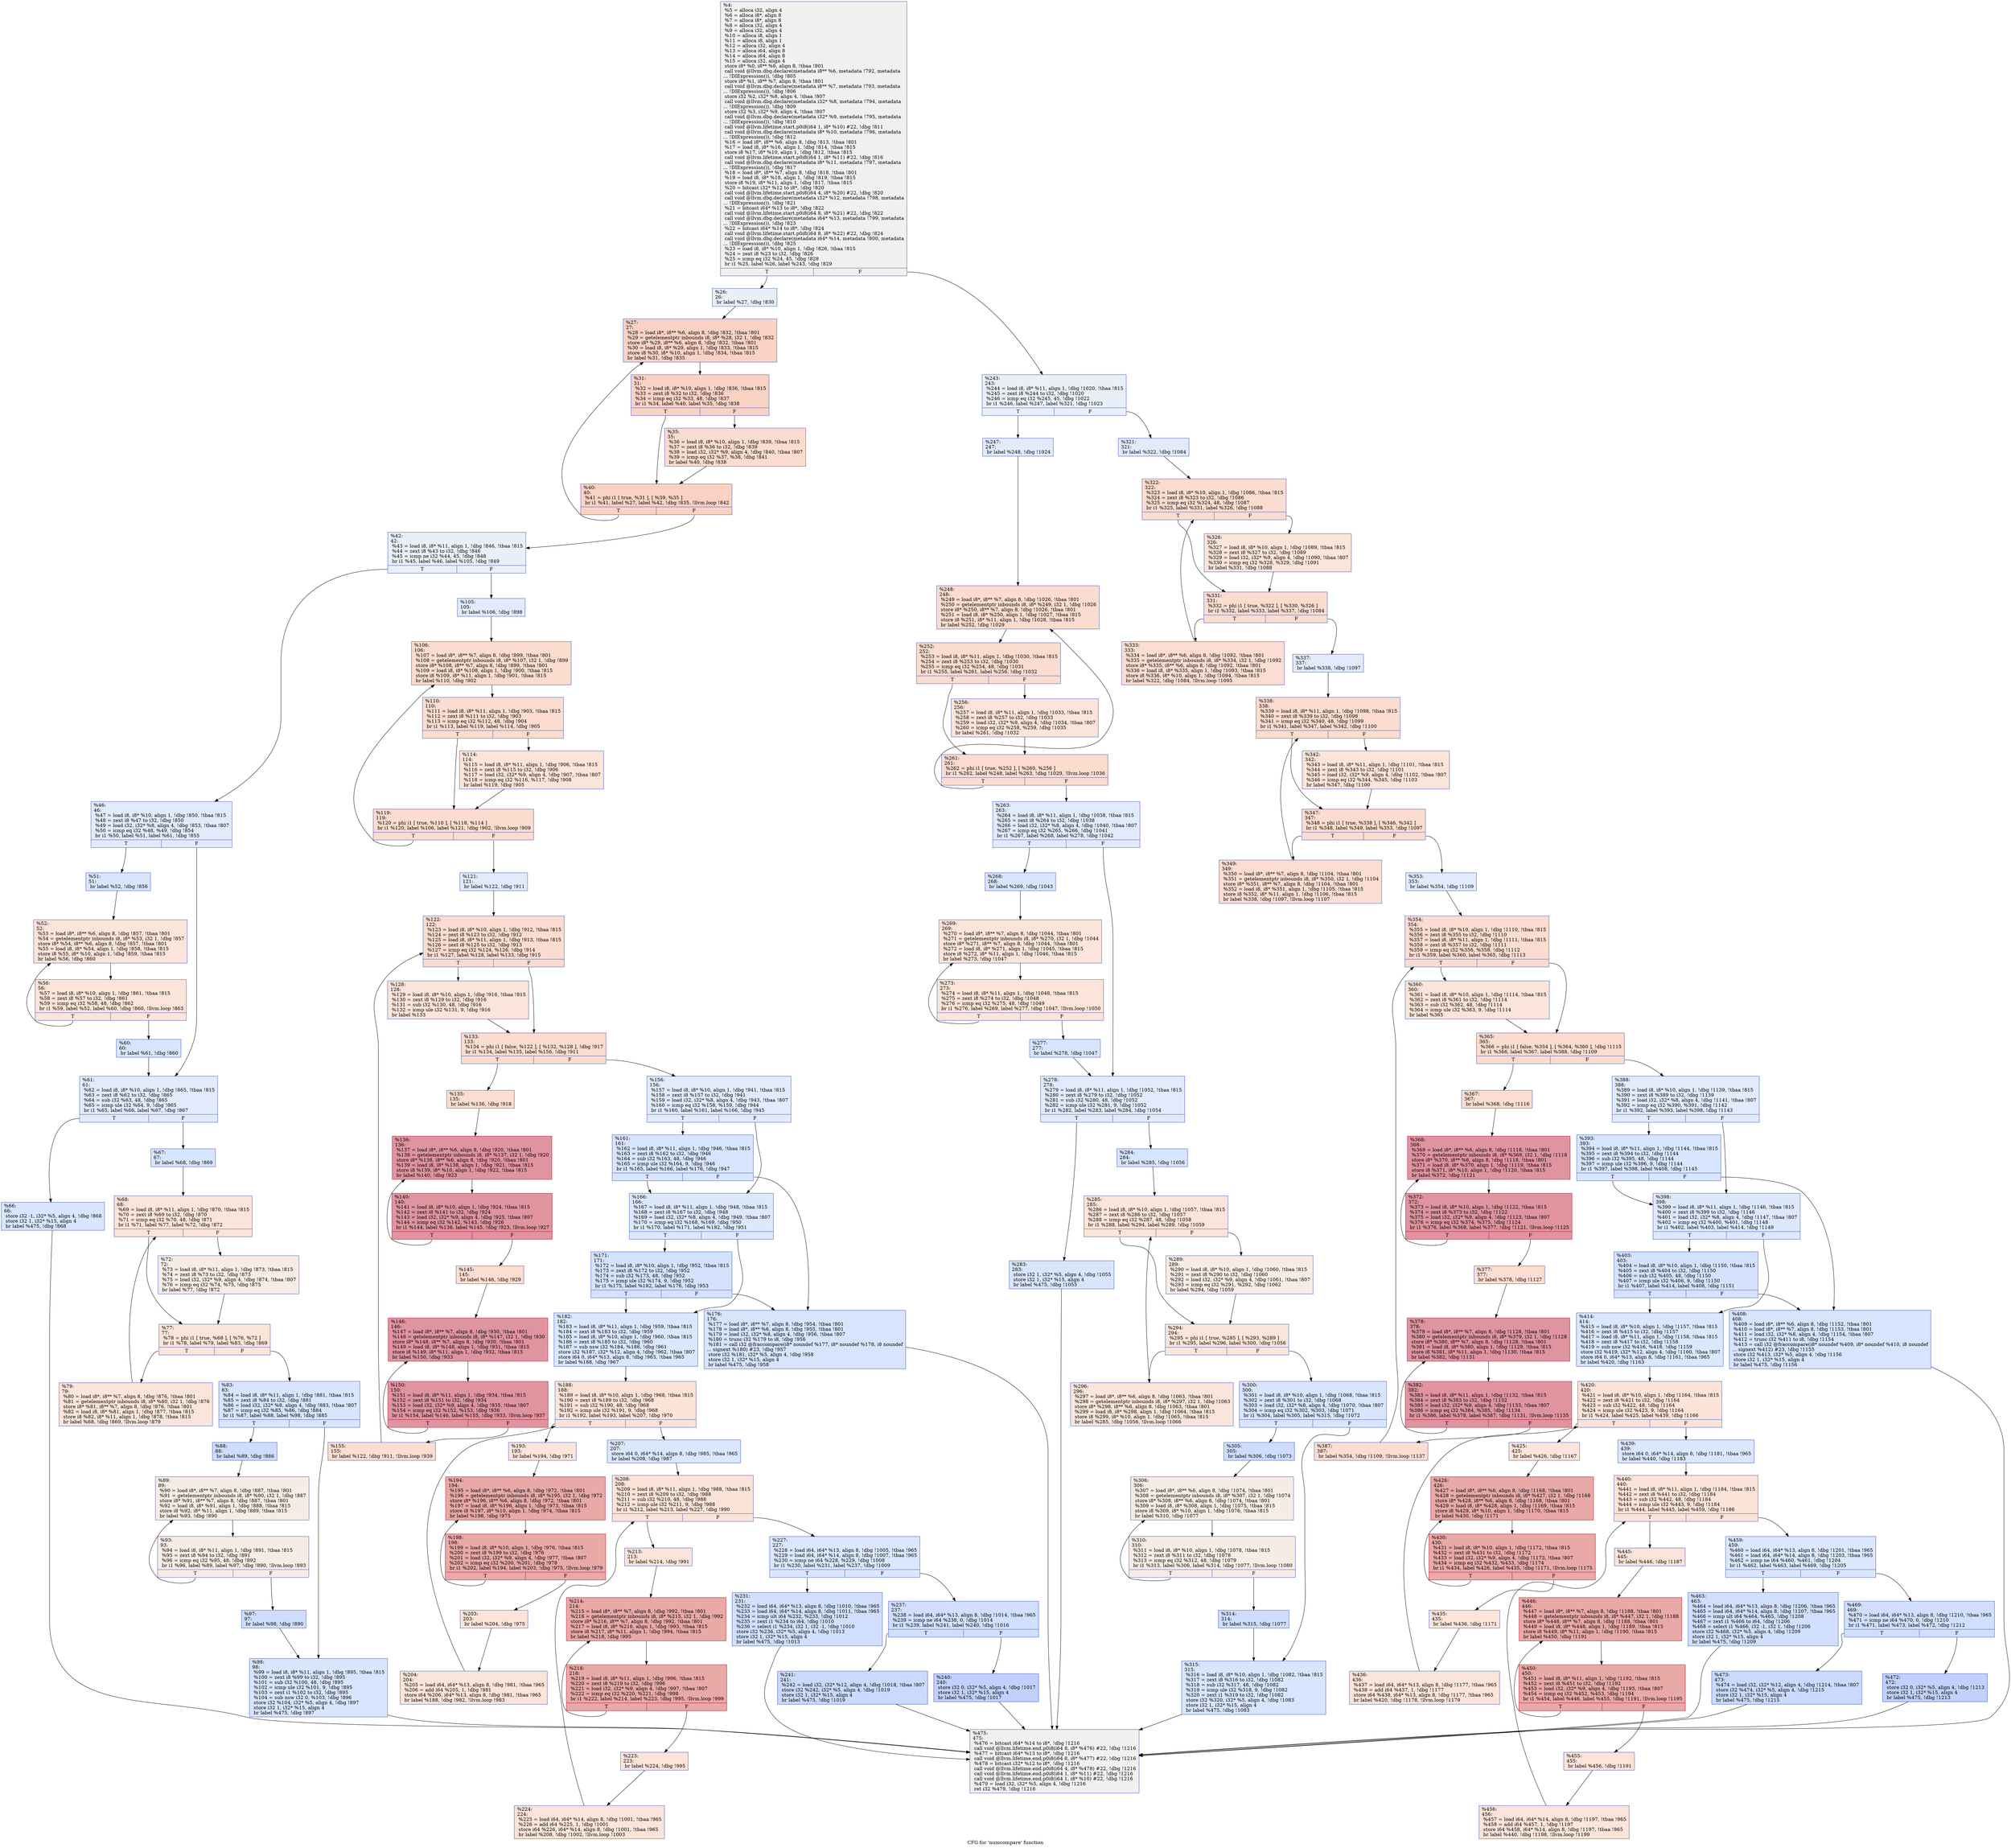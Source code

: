 digraph "CFG for 'numcompare' function" {
	label="CFG for 'numcompare' function";

	Node0x29aeda0 [shape=record,color="#3d50c3ff", style=filled, fillcolor="#dedcdb70",label="{%4:\l  %5 = alloca i32, align 4\l  %6 = alloca i8*, align 8\l  %7 = alloca i8*, align 8\l  %8 = alloca i32, align 4\l  %9 = alloca i32, align 4\l  %10 = alloca i8, align 1\l  %11 = alloca i8, align 1\l  %12 = alloca i32, align 4\l  %13 = alloca i64, align 8\l  %14 = alloca i64, align 8\l  %15 = alloca i32, align 4\l  store i8* %0, i8** %6, align 8, !tbaa !801\l  call void @llvm.dbg.declare(metadata i8** %6, metadata !792, metadata\l... !DIExpression()), !dbg !805\l  store i8* %1, i8** %7, align 8, !tbaa !801\l  call void @llvm.dbg.declare(metadata i8** %7, metadata !793, metadata\l... !DIExpression()), !dbg !806\l  store i32 %2, i32* %8, align 4, !tbaa !807\l  call void @llvm.dbg.declare(metadata i32* %8, metadata !794, metadata\l... !DIExpression()), !dbg !809\l  store i32 %3, i32* %9, align 4, !tbaa !807\l  call void @llvm.dbg.declare(metadata i32* %9, metadata !795, metadata\l... !DIExpression()), !dbg !810\l  call void @llvm.lifetime.start.p0i8(i64 1, i8* %10) #22, !dbg !811\l  call void @llvm.dbg.declare(metadata i8* %10, metadata !796, metadata\l... !DIExpression()), !dbg !812\l  %16 = load i8*, i8** %6, align 8, !dbg !813, !tbaa !801\l  %17 = load i8, i8* %16, align 1, !dbg !814, !tbaa !815\l  store i8 %17, i8* %10, align 1, !dbg !812, !tbaa !815\l  call void @llvm.lifetime.start.p0i8(i64 1, i8* %11) #22, !dbg !816\l  call void @llvm.dbg.declare(metadata i8* %11, metadata !797, metadata\l... !DIExpression()), !dbg !817\l  %18 = load i8*, i8** %7, align 8, !dbg !818, !tbaa !801\l  %19 = load i8, i8* %18, align 1, !dbg !819, !tbaa !815\l  store i8 %19, i8* %11, align 1, !dbg !817, !tbaa !815\l  %20 = bitcast i32* %12 to i8*, !dbg !820\l  call void @llvm.lifetime.start.p0i8(i64 4, i8* %20) #22, !dbg !820\l  call void @llvm.dbg.declare(metadata i32* %12, metadata !798, metadata\l... !DIExpression()), !dbg !821\l  %21 = bitcast i64* %13 to i8*, !dbg !822\l  call void @llvm.lifetime.start.p0i8(i64 8, i8* %21) #22, !dbg !822\l  call void @llvm.dbg.declare(metadata i64* %13, metadata !799, metadata\l... !DIExpression()), !dbg !823\l  %22 = bitcast i64* %14 to i8*, !dbg !824\l  call void @llvm.lifetime.start.p0i8(i64 8, i8* %22) #22, !dbg !824\l  call void @llvm.dbg.declare(metadata i64* %14, metadata !800, metadata\l... !DIExpression()), !dbg !825\l  %23 = load i8, i8* %10, align 1, !dbg !826, !tbaa !815\l  %24 = zext i8 %23 to i32, !dbg !826\l  %25 = icmp eq i32 %24, 45, !dbg !828\l  br i1 %25, label %26, label %243, !dbg !829\l|{<s0>T|<s1>F}}"];
	Node0x29aeda0:s0 -> Node0x29afc80;
	Node0x29aeda0:s1 -> Node0x29b1080;
	Node0x29afc80 [shape=record,color="#3d50c3ff", style=filled, fillcolor="#cedaeb70",label="{%26:\l26:                                               \l  br label %27, !dbg !830\l}"];
	Node0x29afc80 -> Node0x29afcd0;
	Node0x29afcd0 [shape=record,color="#3d50c3ff", style=filled, fillcolor="#f4987a70",label="{%27:\l27:                                               \l  %28 = load i8*, i8** %6, align 8, !dbg !832, !tbaa !801\l  %29 = getelementptr inbounds i8, i8* %28, i32 1, !dbg !832\l  store i8* %29, i8** %6, align 8, !dbg !832, !tbaa !801\l  %30 = load i8, i8* %29, align 1, !dbg !833, !tbaa !815\l  store i8 %30, i8* %10, align 1, !dbg !834, !tbaa !815\l  br label %31, !dbg !835\l}"];
	Node0x29afcd0 -> Node0x29afd20;
	Node0x29afd20 [shape=record,color="#3d50c3ff", style=filled, fillcolor="#f4987a70",label="{%31:\l31:                                               \l  %32 = load i8, i8* %10, align 1, !dbg !836, !tbaa !815\l  %33 = zext i8 %32 to i32, !dbg !836\l  %34 = icmp eq i32 %33, 48, !dbg !837\l  br i1 %34, label %40, label %35, !dbg !838\l|{<s0>T|<s1>F}}"];
	Node0x29afd20:s0 -> Node0x29afdc0;
	Node0x29afd20:s1 -> Node0x29afd70;
	Node0x29afd70 [shape=record,color="#3d50c3ff", style=filled, fillcolor="#f7af9170",label="{%35:\l35:                                               \l  %36 = load i8, i8* %10, align 1, !dbg !839, !tbaa !815\l  %37 = zext i8 %36 to i32, !dbg !839\l  %38 = load i32, i32* %9, align 4, !dbg !840, !tbaa !807\l  %39 = icmp eq i32 %37, %38, !dbg !841\l  br label %40, !dbg !838\l}"];
	Node0x29afd70 -> Node0x29afdc0;
	Node0x29afdc0 [shape=record,color="#3d50c3ff", style=filled, fillcolor="#f4987a70",label="{%40:\l40:                                               \l  %41 = phi i1 [ true, %31 ], [ %39, %35 ]\l  br i1 %41, label %27, label %42, !dbg !835, !llvm.loop !842\l|{<s0>T|<s1>F}}"];
	Node0x29afdc0:s0 -> Node0x29afcd0;
	Node0x29afdc0:s1 -> Node0x29afe10;
	Node0x29afe10 [shape=record,color="#3d50c3ff", style=filled, fillcolor="#cedaeb70",label="{%42:\l42:                                               \l  %43 = load i8, i8* %11, align 1, !dbg !846, !tbaa !815\l  %44 = zext i8 %43 to i32, !dbg !846\l  %45 = icmp ne i32 %44, 45, !dbg !848\l  br i1 %45, label %46, label %105, !dbg !849\l|{<s0>T|<s1>F}}"];
	Node0x29afe10:s0 -> Node0x29afe60;
	Node0x29afe10:s1 -> Node0x29b0400;
	Node0x29afe60 [shape=record,color="#3d50c3ff", style=filled, fillcolor="#bbd1f870",label="{%46:\l46:                                               \l  %47 = load i8, i8* %10, align 1, !dbg !850, !tbaa !815\l  %48 = zext i8 %47 to i32, !dbg !850\l  %49 = load i32, i32* %8, align 4, !dbg !853, !tbaa !807\l  %50 = icmp eq i32 %48, %49, !dbg !854\l  br i1 %50, label %51, label %61, !dbg !855\l|{<s0>T|<s1>F}}"];
	Node0x29afe60:s0 -> Node0x29afeb0;
	Node0x29afe60:s1 -> Node0x29afff0;
	Node0x29afeb0 [shape=record,color="#3d50c3ff", style=filled, fillcolor="#a7c5fe70",label="{%51:\l51:                                               \l  br label %52, !dbg !856\l}"];
	Node0x29afeb0 -> Node0x29aff00;
	Node0x29aff00 [shape=record,color="#3d50c3ff", style=filled, fillcolor="#f5c1a970",label="{%52:\l52:                                               \l  %53 = load i8*, i8** %6, align 8, !dbg !857, !tbaa !801\l  %54 = getelementptr inbounds i8, i8* %53, i32 1, !dbg !857\l  store i8* %54, i8** %6, align 8, !dbg !857, !tbaa !801\l  %55 = load i8, i8* %54, align 1, !dbg !858, !tbaa !815\l  store i8 %55, i8* %10, align 1, !dbg !859, !tbaa !815\l  br label %56, !dbg !860\l}"];
	Node0x29aff00 -> Node0x29aff50;
	Node0x29aff50 [shape=record,color="#3d50c3ff", style=filled, fillcolor="#f5c1a970",label="{%56:\l56:                                               \l  %57 = load i8, i8* %10, align 1, !dbg !861, !tbaa !815\l  %58 = zext i8 %57 to i32, !dbg !861\l  %59 = icmp eq i32 %58, 48, !dbg !862\l  br i1 %59, label %52, label %60, !dbg !860, !llvm.loop !863\l|{<s0>T|<s1>F}}"];
	Node0x29aff50:s0 -> Node0x29aff00;
	Node0x29aff50:s1 -> Node0x29affa0;
	Node0x29affa0 [shape=record,color="#3d50c3ff", style=filled, fillcolor="#a7c5fe70",label="{%60:\l60:                                               \l  br label %61, !dbg !860\l}"];
	Node0x29affa0 -> Node0x29afff0;
	Node0x29afff0 [shape=record,color="#3d50c3ff", style=filled, fillcolor="#bbd1f870",label="{%61:\l61:                                               \l  %62 = load i8, i8* %10, align 1, !dbg !865, !tbaa !815\l  %63 = zext i8 %62 to i32, !dbg !865\l  %64 = sub i32 %63, 48, !dbg !865\l  %65 = icmp ule i32 %64, 9, !dbg !865\l  br i1 %65, label %66, label %67, !dbg !867\l|{<s0>T|<s1>F}}"];
	Node0x29afff0:s0 -> Node0x29b0040;
	Node0x29afff0:s1 -> Node0x29b0090;
	Node0x29b0040 [shape=record,color="#3d50c3ff", style=filled, fillcolor="#a7c5fe70",label="{%66:\l66:                                               \l  store i32 -1, i32* %5, align 4, !dbg !868\l  store i32 1, i32* %15, align 4\l  br label %475, !dbg !868\l}"];
	Node0x29b0040 -> Node0x29b2610;
	Node0x29b0090 [shape=record,color="#3d50c3ff", style=filled, fillcolor="#a7c5fe70",label="{%67:\l67:                                               \l  br label %68, !dbg !869\l}"];
	Node0x29b0090 -> Node0x29b00e0;
	Node0x29b00e0 [shape=record,color="#3d50c3ff", style=filled, fillcolor="#f5c1a970",label="{%68:\l68:                                               \l  %69 = load i8, i8* %11, align 1, !dbg !870, !tbaa !815\l  %70 = zext i8 %69 to i32, !dbg !870\l  %71 = icmp eq i32 %70, 48, !dbg !871\l  br i1 %71, label %77, label %72, !dbg !872\l|{<s0>T|<s1>F}}"];
	Node0x29b00e0:s0 -> Node0x29b0180;
	Node0x29b00e0:s1 -> Node0x29b0130;
	Node0x29b0130 [shape=record,color="#3d50c3ff", style=filled, fillcolor="#ecd3c570",label="{%72:\l72:                                               \l  %73 = load i8, i8* %11, align 1, !dbg !873, !tbaa !815\l  %74 = zext i8 %73 to i32, !dbg !873\l  %75 = load i32, i32* %9, align 4, !dbg !874, !tbaa !807\l  %76 = icmp eq i32 %74, %75, !dbg !875\l  br label %77, !dbg !872\l}"];
	Node0x29b0130 -> Node0x29b0180;
	Node0x29b0180 [shape=record,color="#3d50c3ff", style=filled, fillcolor="#f5c1a970",label="{%77:\l77:                                               \l  %78 = phi i1 [ true, %68 ], [ %76, %72 ]\l  br i1 %78, label %79, label %83, !dbg !869\l|{<s0>T|<s1>F}}"];
	Node0x29b0180:s0 -> Node0x29b01d0;
	Node0x29b0180:s1 -> Node0x29b0220;
	Node0x29b01d0 [shape=record,color="#3d50c3ff", style=filled, fillcolor="#f4c5ad70",label="{%79:\l79:                                               \l  %80 = load i8*, i8** %7, align 8, !dbg !876, !tbaa !801\l  %81 = getelementptr inbounds i8, i8* %80, i32 1, !dbg !876\l  store i8* %81, i8** %7, align 8, !dbg !876, !tbaa !801\l  %82 = load i8, i8* %81, align 1, !dbg !877, !tbaa !815\l  store i8 %82, i8* %11, align 1, !dbg !878, !tbaa !815\l  br label %68, !dbg !869, !llvm.loop !879\l}"];
	Node0x29b01d0 -> Node0x29b00e0;
	Node0x29b0220 [shape=record,color="#3d50c3ff", style=filled, fillcolor="#a7c5fe70",label="{%83:\l83:                                               \l  %84 = load i8, i8* %11, align 1, !dbg !881, !tbaa !815\l  %85 = zext i8 %84 to i32, !dbg !881\l  %86 = load i32, i32* %8, align 4, !dbg !883, !tbaa !807\l  %87 = icmp eq i32 %85, %86, !dbg !884\l  br i1 %87, label %88, label %98, !dbg !885\l|{<s0>T|<s1>F}}"];
	Node0x29b0220:s0 -> Node0x29b0270;
	Node0x29b0220:s1 -> Node0x29b03b0;
	Node0x29b0270 [shape=record,color="#3d50c3ff", style=filled, fillcolor="#8fb1fe70",label="{%88:\l88:                                               \l  br label %89, !dbg !886\l}"];
	Node0x29b0270 -> Node0x29b02c0;
	Node0x29b02c0 [shape=record,color="#3d50c3ff", style=filled, fillcolor="#ecd3c570",label="{%89:\l89:                                               \l  %90 = load i8*, i8** %7, align 8, !dbg !887, !tbaa !801\l  %91 = getelementptr inbounds i8, i8* %90, i32 1, !dbg !887\l  store i8* %91, i8** %7, align 8, !dbg !887, !tbaa !801\l  %92 = load i8, i8* %91, align 1, !dbg !888, !tbaa !815\l  store i8 %92, i8* %11, align 1, !dbg !889, !tbaa !815\l  br label %93, !dbg !890\l}"];
	Node0x29b02c0 -> Node0x29b0310;
	Node0x29b0310 [shape=record,color="#3d50c3ff", style=filled, fillcolor="#ecd3c570",label="{%93:\l93:                                               \l  %94 = load i8, i8* %11, align 1, !dbg !891, !tbaa !815\l  %95 = zext i8 %94 to i32, !dbg !891\l  %96 = icmp eq i32 %95, 48, !dbg !892\l  br i1 %96, label %89, label %97, !dbg !890, !llvm.loop !893\l|{<s0>T|<s1>F}}"];
	Node0x29b0310:s0 -> Node0x29b02c0;
	Node0x29b0310:s1 -> Node0x29b0360;
	Node0x29b0360 [shape=record,color="#3d50c3ff", style=filled, fillcolor="#8fb1fe70",label="{%97:\l97:                                               \l  br label %98, !dbg !890\l}"];
	Node0x29b0360 -> Node0x29b03b0;
	Node0x29b03b0 [shape=record,color="#3d50c3ff", style=filled, fillcolor="#a7c5fe70",label="{%98:\l98:                                               \l  %99 = load i8, i8* %11, align 1, !dbg !895, !tbaa !815\l  %100 = zext i8 %99 to i32, !dbg !895\l  %101 = sub i32 %100, 48, !dbg !895\l  %102 = icmp ule i32 %101, 9, !dbg !895\l  %103 = zext i1 %102 to i32, !dbg !895\l  %104 = sub nsw i32 0, %103, !dbg !896\l  store i32 %104, i32* %5, align 4, !dbg !897\l  store i32 1, i32* %15, align 4\l  br label %475, !dbg !897\l}"];
	Node0x29b03b0 -> Node0x29b2610;
	Node0x29b0400 [shape=record,color="#3d50c3ff", style=filled, fillcolor="#bbd1f870",label="{%105:\l105:                                              \l  br label %106, !dbg !898\l}"];
	Node0x29b0400 -> Node0x29b0450;
	Node0x29b0450 [shape=record,color="#3d50c3ff", style=filled, fillcolor="#f7af9170",label="{%106:\l106:                                              \l  %107 = load i8*, i8** %7, align 8, !dbg !899, !tbaa !801\l  %108 = getelementptr inbounds i8, i8* %107, i32 1, !dbg !899\l  store i8* %108, i8** %7, align 8, !dbg !899, !tbaa !801\l  %109 = load i8, i8* %108, align 1, !dbg !900, !tbaa !815\l  store i8 %109, i8* %11, align 1, !dbg !901, !tbaa !815\l  br label %110, !dbg !902\l}"];
	Node0x29b0450 -> Node0x29b04a0;
	Node0x29b04a0 [shape=record,color="#3d50c3ff", style=filled, fillcolor="#f7af9170",label="{%110:\l110:                                              \l  %111 = load i8, i8* %11, align 1, !dbg !903, !tbaa !815\l  %112 = zext i8 %111 to i32, !dbg !903\l  %113 = icmp eq i32 %112, 48, !dbg !904\l  br i1 %113, label %119, label %114, !dbg !905\l|{<s0>T|<s1>F}}"];
	Node0x29b04a0:s0 -> Node0x29b0540;
	Node0x29b04a0:s1 -> Node0x29b04f0;
	Node0x29b04f0 [shape=record,color="#3d50c3ff", style=filled, fillcolor="#f5c1a970",label="{%114:\l114:                                              \l  %115 = load i8, i8* %11, align 1, !dbg !906, !tbaa !815\l  %116 = zext i8 %115 to i32, !dbg !906\l  %117 = load i32, i32* %9, align 4, !dbg !907, !tbaa !807\l  %118 = icmp eq i32 %116, %117, !dbg !908\l  br label %119, !dbg !905\l}"];
	Node0x29b04f0 -> Node0x29b0540;
	Node0x29b0540 [shape=record,color="#3d50c3ff", style=filled, fillcolor="#f7af9170",label="{%119:\l119:                                              \l  %120 = phi i1 [ true, %110 ], [ %118, %114 ]\l  br i1 %120, label %106, label %121, !dbg !902, !llvm.loop !909\l|{<s0>T|<s1>F}}"];
	Node0x29b0540:s0 -> Node0x29b0450;
	Node0x29b0540:s1 -> Node0x29b0590;
	Node0x29b0590 [shape=record,color="#3d50c3ff", style=filled, fillcolor="#bbd1f870",label="{%121:\l121:                                              \l  br label %122, !dbg !911\l}"];
	Node0x29b0590 -> Node0x29b05e0;
	Node0x29b05e0 [shape=record,color="#3d50c3ff", style=filled, fillcolor="#f7af9170",label="{%122:\l122:                                              \l  %123 = load i8, i8* %10, align 1, !dbg !912, !tbaa !815\l  %124 = zext i8 %123 to i32, !dbg !912\l  %125 = load i8, i8* %11, align 1, !dbg !913, !tbaa !815\l  %126 = zext i8 %125 to i32, !dbg !913\l  %127 = icmp eq i32 %124, %126, !dbg !914\l  br i1 %127, label %128, label %133, !dbg !915\l|{<s0>T|<s1>F}}"];
	Node0x29b05e0:s0 -> Node0x29b0630;
	Node0x29b05e0:s1 -> Node0x29b0680;
	Node0x29b0630 [shape=record,color="#3d50c3ff", style=filled, fillcolor="#f5c1a970",label="{%128:\l128:                                              \l  %129 = load i8, i8* %10, align 1, !dbg !916, !tbaa !815\l  %130 = zext i8 %129 to i32, !dbg !916\l  %131 = sub i32 %130, 48, !dbg !916\l  %132 = icmp ule i32 %131, 9, !dbg !916\l  br label %133\l}"];
	Node0x29b0630 -> Node0x29b0680;
	Node0x29b0680 [shape=record,color="#3d50c3ff", style=filled, fillcolor="#f7af9170",label="{%133:\l133:                                              \l  %134 = phi i1 [ false, %122 ], [ %132, %128 ], !dbg !917\l  br i1 %134, label %135, label %156, !dbg !911\l|{<s0>T|<s1>F}}"];
	Node0x29b0680:s0 -> Node0x29b06d0;
	Node0x29b0680:s1 -> Node0x29b0900;
	Node0x29b06d0 [shape=record,color="#3d50c3ff", style=filled, fillcolor="#f7b39670",label="{%135:\l135:                                              \l  br label %136, !dbg !918\l}"];
	Node0x29b06d0 -> Node0x29b0720;
	Node0x29b0720 [shape=record,color="#b70d28ff", style=filled, fillcolor="#b70d2870",label="{%136:\l136:                                              \l  %137 = load i8*, i8** %6, align 8, !dbg !920, !tbaa !801\l  %138 = getelementptr inbounds i8, i8* %137, i32 1, !dbg !920\l  store i8* %138, i8** %6, align 8, !dbg !920, !tbaa !801\l  %139 = load i8, i8* %138, align 1, !dbg !921, !tbaa !815\l  store i8 %139, i8* %10, align 1, !dbg !922, !tbaa !815\l  br label %140, !dbg !923\l}"];
	Node0x29b0720 -> Node0x29b0770;
	Node0x29b0770 [shape=record,color="#b70d28ff", style=filled, fillcolor="#b70d2870",label="{%140:\l140:                                              \l  %141 = load i8, i8* %10, align 1, !dbg !924, !tbaa !815\l  %142 = zext i8 %141 to i32, !dbg !924\l  %143 = load i32, i32* %9, align 4, !dbg !925, !tbaa !807\l  %144 = icmp eq i32 %142, %143, !dbg !926\l  br i1 %144, label %136, label %145, !dbg !923, !llvm.loop !927\l|{<s0>T|<s1>F}}"];
	Node0x29b0770:s0 -> Node0x29b0720;
	Node0x29b0770:s1 -> Node0x29b07c0;
	Node0x29b07c0 [shape=record,color="#3d50c3ff", style=filled, fillcolor="#f7b39670",label="{%145:\l145:                                              \l  br label %146, !dbg !929\l}"];
	Node0x29b07c0 -> Node0x29b0810;
	Node0x29b0810 [shape=record,color="#b70d28ff", style=filled, fillcolor="#b70d2870",label="{%146:\l146:                                              \l  %147 = load i8*, i8** %7, align 8, !dbg !930, !tbaa !801\l  %148 = getelementptr inbounds i8, i8* %147, i32 1, !dbg !930\l  store i8* %148, i8** %7, align 8, !dbg !930, !tbaa !801\l  %149 = load i8, i8* %148, align 1, !dbg !931, !tbaa !815\l  store i8 %149, i8* %11, align 1, !dbg !932, !tbaa !815\l  br label %150, !dbg !933\l}"];
	Node0x29b0810 -> Node0x29b0860;
	Node0x29b0860 [shape=record,color="#b70d28ff", style=filled, fillcolor="#b70d2870",label="{%150:\l150:                                              \l  %151 = load i8, i8* %11, align 1, !dbg !934, !tbaa !815\l  %152 = zext i8 %151 to i32, !dbg !934\l  %153 = load i32, i32* %9, align 4, !dbg !935, !tbaa !807\l  %154 = icmp eq i32 %152, %153, !dbg !936\l  br i1 %154, label %146, label %155, !dbg !933, !llvm.loop !937\l|{<s0>T|<s1>F}}"];
	Node0x29b0860:s0 -> Node0x29b0810;
	Node0x29b0860:s1 -> Node0x29b08b0;
	Node0x29b08b0 [shape=record,color="#3d50c3ff", style=filled, fillcolor="#f7b39670",label="{%155:\l155:                                              \l  br label %122, !dbg !911, !llvm.loop !939\l}"];
	Node0x29b08b0 -> Node0x29b05e0;
	Node0x29b0900 [shape=record,color="#3d50c3ff", style=filled, fillcolor="#bbd1f870",label="{%156:\l156:                                              \l  %157 = load i8, i8* %10, align 1, !dbg !941, !tbaa !815\l  %158 = zext i8 %157 to i32, !dbg !941\l  %159 = load i32, i32* %8, align 4, !dbg !943, !tbaa !807\l  %160 = icmp eq i32 %158, %159, !dbg !944\l  br i1 %160, label %161, label %166, !dbg !945\l|{<s0>T|<s1>F}}"];
	Node0x29b0900:s0 -> Node0x29b0950;
	Node0x29b0900:s1 -> Node0x29b09a0;
	Node0x29b0950 [shape=record,color="#3d50c3ff", style=filled, fillcolor="#a7c5fe70",label="{%161:\l161:                                              \l  %162 = load i8, i8* %11, align 1, !dbg !946, !tbaa !815\l  %163 = zext i8 %162 to i32, !dbg !946\l  %164 = sub i32 %163, 48, !dbg !946\l  %165 = icmp ule i32 %164, 9, !dbg !946\l  br i1 %165, label %166, label %176, !dbg !947\l|{<s0>T|<s1>F}}"];
	Node0x29b0950:s0 -> Node0x29b09a0;
	Node0x29b0950:s1 -> Node0x29b0a40;
	Node0x29b09a0 [shape=record,color="#3d50c3ff", style=filled, fillcolor="#b2ccfb70",label="{%166:\l166:                                              \l  %167 = load i8, i8* %11, align 1, !dbg !948, !tbaa !815\l  %168 = zext i8 %167 to i32, !dbg !948\l  %169 = load i32, i32* %8, align 4, !dbg !949, !tbaa !807\l  %170 = icmp eq i32 %168, %169, !dbg !950\l  br i1 %170, label %171, label %182, !dbg !951\l|{<s0>T|<s1>F}}"];
	Node0x29b09a0:s0 -> Node0x29b09f0;
	Node0x29b09a0:s1 -> Node0x29b0a90;
	Node0x29b09f0 [shape=record,color="#3d50c3ff", style=filled, fillcolor="#9ebeff70",label="{%171:\l171:                                              \l  %172 = load i8, i8* %10, align 1, !dbg !952, !tbaa !815\l  %173 = zext i8 %172 to i32, !dbg !952\l  %174 = sub i32 %173, 48, !dbg !952\l  %175 = icmp ule i32 %174, 9, !dbg !952\l  br i1 %175, label %182, label %176, !dbg !953\l|{<s0>T|<s1>F}}"];
	Node0x29b09f0:s0 -> Node0x29b0a90;
	Node0x29b09f0:s1 -> Node0x29b0a40;
	Node0x29b0a40 [shape=record,color="#3d50c3ff", style=filled, fillcolor="#a5c3fe70",label="{%176:\l176:                                              \l  %177 = load i8*, i8** %7, align 8, !dbg !954, !tbaa !801\l  %178 = load i8*, i8** %6, align 8, !dbg !955, !tbaa !801\l  %179 = load i32, i32* %8, align 4, !dbg !956, !tbaa !807\l  %180 = trunc i32 %179 to i8, !dbg !956\l  %181 = call i32 @fraccompare(i8* noundef %177, i8* noundef %178, i8 noundef\l... signext %180) #23, !dbg !957\l  store i32 %181, i32* %5, align 4, !dbg !958\l  store i32 1, i32* %15, align 4\l  br label %475, !dbg !958\l}"];
	Node0x29b0a40 -> Node0x29b2610;
	Node0x29b0a90 [shape=record,color="#3d50c3ff", style=filled, fillcolor="#abc8fd70",label="{%182:\l182:                                              \l  %183 = load i8, i8* %11, align 1, !dbg !959, !tbaa !815\l  %184 = zext i8 %183 to i32, !dbg !959\l  %185 = load i8, i8* %10, align 1, !dbg !960, !tbaa !815\l  %186 = zext i8 %185 to i32, !dbg !960\l  %187 = sub nsw i32 %184, %186, !dbg !961\l  store i32 %187, i32* %12, align 4, !dbg !962, !tbaa !807\l  store i64 0, i64* %13, align 8, !dbg !963, !tbaa !965\l  br label %188, !dbg !967\l}"];
	Node0x29b0a90 -> Node0x29b0ae0;
	Node0x29b0ae0 [shape=record,color="#3d50c3ff", style=filled, fillcolor="#f6bfa670",label="{%188:\l188:                                              \l  %189 = load i8, i8* %10, align 1, !dbg !968, !tbaa !815\l  %190 = zext i8 %189 to i32, !dbg !968\l  %191 = sub i32 %190, 48, !dbg !968\l  %192 = icmp ule i32 %191, 9, !dbg !968\l  br i1 %192, label %193, label %207, !dbg !970\l|{<s0>T|<s1>F}}"];
	Node0x29b0ae0:s0 -> Node0x29b0b30;
	Node0x29b0ae0:s1 -> Node0x29b0cc0;
	Node0x29b0b30 [shape=record,color="#3d50c3ff", style=filled, fillcolor="#f5c1a970",label="{%193:\l193:                                              \l  br label %194, !dbg !971\l}"];
	Node0x29b0b30 -> Node0x29b0b80;
	Node0x29b0b80 [shape=record,color="#b70d28ff", style=filled, fillcolor="#ca3b3770",label="{%194:\l194:                                              \l  %195 = load i8*, i8** %6, align 8, !dbg !972, !tbaa !801\l  %196 = getelementptr inbounds i8, i8* %195, i32 1, !dbg !972\l  store i8* %196, i8** %6, align 8, !dbg !972, !tbaa !801\l  %197 = load i8, i8* %196, align 1, !dbg !973, !tbaa !815\l  store i8 %197, i8* %10, align 1, !dbg !974, !tbaa !815\l  br label %198, !dbg !975\l}"];
	Node0x29b0b80 -> Node0x29b0bd0;
	Node0x29b0bd0 [shape=record,color="#b70d28ff", style=filled, fillcolor="#ca3b3770",label="{%198:\l198:                                              \l  %199 = load i8, i8* %10, align 1, !dbg !976, !tbaa !815\l  %200 = zext i8 %199 to i32, !dbg !976\l  %201 = load i32, i32* %9, align 4, !dbg !977, !tbaa !807\l  %202 = icmp eq i32 %200, %201, !dbg !978\l  br i1 %202, label %194, label %203, !dbg !975, !llvm.loop !979\l|{<s0>T|<s1>F}}"];
	Node0x29b0bd0:s0 -> Node0x29b0b80;
	Node0x29b0bd0:s1 -> Node0x29b0c20;
	Node0x29b0c20 [shape=record,color="#3d50c3ff", style=filled, fillcolor="#f5c1a970",label="{%203:\l203:                                              \l  br label %204, !dbg !975\l}"];
	Node0x29b0c20 -> Node0x29b0c70;
	Node0x29b0c70 [shape=record,color="#3d50c3ff", style=filled, fillcolor="#f5c1a970",label="{%204:\l204:                                              \l  %205 = load i64, i64* %13, align 8, !dbg !981, !tbaa !965\l  %206 = add i64 %205, 1, !dbg !981\l  store i64 %206, i64* %13, align 8, !dbg !981, !tbaa !965\l  br label %188, !dbg !982, !llvm.loop !983\l}"];
	Node0x29b0c70 -> Node0x29b0ae0;
	Node0x29b0cc0 [shape=record,color="#3d50c3ff", style=filled, fillcolor="#abc8fd70",label="{%207:\l207:                                              \l  store i64 0, i64* %14, align 8, !dbg !985, !tbaa !965\l  br label %208, !dbg !987\l}"];
	Node0x29b0cc0 -> Node0x29b0d10;
	Node0x29b0d10 [shape=record,color="#3d50c3ff", style=filled, fillcolor="#f6bfa670",label="{%208:\l208:                                              \l  %209 = load i8, i8* %11, align 1, !dbg !988, !tbaa !815\l  %210 = zext i8 %209 to i32, !dbg !988\l  %211 = sub i32 %210, 48, !dbg !988\l  %212 = icmp ule i32 %211, 9, !dbg !988\l  br i1 %212, label %213, label %227, !dbg !990\l|{<s0>T|<s1>F}}"];
	Node0x29b0d10:s0 -> Node0x29b0d60;
	Node0x29b0d10:s1 -> Node0x29b0ef0;
	Node0x29b0d60 [shape=record,color="#3d50c3ff", style=filled, fillcolor="#f5c1a970",label="{%213:\l213:                                              \l  br label %214, !dbg !991\l}"];
	Node0x29b0d60 -> Node0x29b0db0;
	Node0x29b0db0 [shape=record,color="#b70d28ff", style=filled, fillcolor="#ca3b3770",label="{%214:\l214:                                              \l  %215 = load i8*, i8** %7, align 8, !dbg !992, !tbaa !801\l  %216 = getelementptr inbounds i8, i8* %215, i32 1, !dbg !992\l  store i8* %216, i8** %7, align 8, !dbg !992, !tbaa !801\l  %217 = load i8, i8* %216, align 1, !dbg !993, !tbaa !815\l  store i8 %217, i8* %11, align 1, !dbg !994, !tbaa !815\l  br label %218, !dbg !995\l}"];
	Node0x29b0db0 -> Node0x29b0e00;
	Node0x29b0e00 [shape=record,color="#b70d28ff", style=filled, fillcolor="#ca3b3770",label="{%218:\l218:                                              \l  %219 = load i8, i8* %11, align 1, !dbg !996, !tbaa !815\l  %220 = zext i8 %219 to i32, !dbg !996\l  %221 = load i32, i32* %9, align 4, !dbg !997, !tbaa !807\l  %222 = icmp eq i32 %220, %221, !dbg !998\l  br i1 %222, label %214, label %223, !dbg !995, !llvm.loop !999\l|{<s0>T|<s1>F}}"];
	Node0x29b0e00:s0 -> Node0x29b0db0;
	Node0x29b0e00:s1 -> Node0x29b0e50;
	Node0x29b0e50 [shape=record,color="#3d50c3ff", style=filled, fillcolor="#f5c1a970",label="{%223:\l223:                                              \l  br label %224, !dbg !995\l}"];
	Node0x29b0e50 -> Node0x29b0ea0;
	Node0x29b0ea0 [shape=record,color="#3d50c3ff", style=filled, fillcolor="#f5c1a970",label="{%224:\l224:                                              \l  %225 = load i64, i64* %14, align 8, !dbg !1001, !tbaa !965\l  %226 = add i64 %225, 1, !dbg !1001\l  store i64 %226, i64* %14, align 8, !dbg !1001, !tbaa !965\l  br label %208, !dbg !1002, !llvm.loop !1003\l}"];
	Node0x29b0ea0 -> Node0x29b0d10;
	Node0x29b0ef0 [shape=record,color="#3d50c3ff", style=filled, fillcolor="#abc8fd70",label="{%227:\l227:                                              \l  %228 = load i64, i64* %13, align 8, !dbg !1005, !tbaa !965\l  %229 = load i64, i64* %14, align 8, !dbg !1007, !tbaa !965\l  %230 = icmp ne i64 %228, %229, !dbg !1008\l  br i1 %230, label %231, label %237, !dbg !1009\l|{<s0>T|<s1>F}}"];
	Node0x29b0ef0:s0 -> Node0x29b0f40;
	Node0x29b0ef0:s1 -> Node0x29b0f90;
	Node0x29b0f40 [shape=record,color="#3d50c3ff", style=filled, fillcolor="#96b7ff70",label="{%231:\l231:                                              \l  %232 = load i64, i64* %13, align 8, !dbg !1010, !tbaa !965\l  %233 = load i64, i64* %14, align 8, !dbg !1011, !tbaa !965\l  %234 = icmp ult i64 %232, %233, !dbg !1012\l  %235 = zext i1 %234 to i64, !dbg !1010\l  %236 = select i1 %234, i32 1, i32 -1, !dbg !1010\l  store i32 %236, i32* %5, align 4, !dbg !1013\l  store i32 1, i32* %15, align 4\l  br label %475, !dbg !1013\l}"];
	Node0x29b0f40 -> Node0x29b2610;
	Node0x29b0f90 [shape=record,color="#3d50c3ff", style=filled, fillcolor="#96b7ff70",label="{%237:\l237:                                              \l  %238 = load i64, i64* %13, align 8, !dbg !1014, !tbaa !965\l  %239 = icmp ne i64 %238, 0, !dbg !1014\l  br i1 %239, label %241, label %240, !dbg !1016\l|{<s0>T|<s1>F}}"];
	Node0x29b0f90:s0 -> Node0x29b1030;
	Node0x29b0f90:s1 -> Node0x29b0fe0;
	Node0x29b0fe0 [shape=record,color="#3d50c3ff", style=filled, fillcolor="#7396f570",label="{%240:\l240:                                              \l  store i32 0, i32* %5, align 4, !dbg !1017\l  store i32 1, i32* %15, align 4\l  br label %475, !dbg !1017\l}"];
	Node0x29b0fe0 -> Node0x29b2610;
	Node0x29b1030 [shape=record,color="#3d50c3ff", style=filled, fillcolor="#88abfd70",label="{%241:\l241:                                              \l  %242 = load i32, i32* %12, align 4, !dbg !1018, !tbaa !807\l  store i32 %242, i32* %5, align 4, !dbg !1019\l  store i32 1, i32* %15, align 4\l  br label %475, !dbg !1019\l}"];
	Node0x29b1030 -> Node0x29b2610;
	Node0x29b1080 [shape=record,color="#3d50c3ff", style=filled, fillcolor="#cedaeb70",label="{%243:\l243:                                              \l  %244 = load i8, i8* %11, align 1, !dbg !1020, !tbaa !815\l  %245 = zext i8 %244 to i32, !dbg !1020\l  %246 = icmp eq i32 %245, 45, !dbg !1022\l  br i1 %246, label %247, label %321, !dbg !1023\l|{<s0>T|<s1>F}}"];
	Node0x29b1080:s0 -> Node0x29b10d0;
	Node0x29b1080:s1 -> Node0x29b1800;
	Node0x29b10d0 [shape=record,color="#3d50c3ff", style=filled, fillcolor="#bbd1f870",label="{%247:\l247:                                              \l  br label %248, !dbg !1024\l}"];
	Node0x29b10d0 -> Node0x29b1120;
	Node0x29b1120 [shape=record,color="#3d50c3ff", style=filled, fillcolor="#f7af9170",label="{%248:\l248:                                              \l  %249 = load i8*, i8** %7, align 8, !dbg !1026, !tbaa !801\l  %250 = getelementptr inbounds i8, i8* %249, i32 1, !dbg !1026\l  store i8* %250, i8** %7, align 8, !dbg !1026, !tbaa !801\l  %251 = load i8, i8* %250, align 1, !dbg !1027, !tbaa !815\l  store i8 %251, i8* %11, align 1, !dbg !1028, !tbaa !815\l  br label %252, !dbg !1029\l}"];
	Node0x29b1120 -> Node0x29b1170;
	Node0x29b1170 [shape=record,color="#3d50c3ff", style=filled, fillcolor="#f7af9170",label="{%252:\l252:                                              \l  %253 = load i8, i8* %11, align 1, !dbg !1030, !tbaa !815\l  %254 = zext i8 %253 to i32, !dbg !1030\l  %255 = icmp eq i32 %254, 48, !dbg !1031\l  br i1 %255, label %261, label %256, !dbg !1032\l|{<s0>T|<s1>F}}"];
	Node0x29b1170:s0 -> Node0x29b1210;
	Node0x29b1170:s1 -> Node0x29b11c0;
	Node0x29b11c0 [shape=record,color="#3d50c3ff", style=filled, fillcolor="#f5c1a970",label="{%256:\l256:                                              \l  %257 = load i8, i8* %11, align 1, !dbg !1033, !tbaa !815\l  %258 = zext i8 %257 to i32, !dbg !1033\l  %259 = load i32, i32* %9, align 4, !dbg !1034, !tbaa !807\l  %260 = icmp eq i32 %258, %259, !dbg !1035\l  br label %261, !dbg !1032\l}"];
	Node0x29b11c0 -> Node0x29b1210;
	Node0x29b1210 [shape=record,color="#3d50c3ff", style=filled, fillcolor="#f7af9170",label="{%261:\l261:                                              \l  %262 = phi i1 [ true, %252 ], [ %260, %256 ]\l  br i1 %262, label %248, label %263, !dbg !1029, !llvm.loop !1036\l|{<s0>T|<s1>F}}"];
	Node0x29b1210:s0 -> Node0x29b1120;
	Node0x29b1210:s1 -> Node0x29b1260;
	Node0x29b1260 [shape=record,color="#3d50c3ff", style=filled, fillcolor="#bbd1f870",label="{%263:\l263:                                              \l  %264 = load i8, i8* %11, align 1, !dbg !1038, !tbaa !815\l  %265 = zext i8 %264 to i32, !dbg !1038\l  %266 = load i32, i32* %8, align 4, !dbg !1040, !tbaa !807\l  %267 = icmp eq i32 %265, %266, !dbg !1041\l  br i1 %267, label %268, label %278, !dbg !1042\l|{<s0>T|<s1>F}}"];
	Node0x29b1260:s0 -> Node0x29b12b0;
	Node0x29b1260:s1 -> Node0x29b13f0;
	Node0x29b12b0 [shape=record,color="#3d50c3ff", style=filled, fillcolor="#a7c5fe70",label="{%268:\l268:                                              \l  br label %269, !dbg !1043\l}"];
	Node0x29b12b0 -> Node0x29b1300;
	Node0x29b1300 [shape=record,color="#3d50c3ff", style=filled, fillcolor="#f5c1a970",label="{%269:\l269:                                              \l  %270 = load i8*, i8** %7, align 8, !dbg !1044, !tbaa !801\l  %271 = getelementptr inbounds i8, i8* %270, i32 1, !dbg !1044\l  store i8* %271, i8** %7, align 8, !dbg !1044, !tbaa !801\l  %272 = load i8, i8* %271, align 1, !dbg !1045, !tbaa !815\l  store i8 %272, i8* %11, align 1, !dbg !1046, !tbaa !815\l  br label %273, !dbg !1047\l}"];
	Node0x29b1300 -> Node0x29b1350;
	Node0x29b1350 [shape=record,color="#3d50c3ff", style=filled, fillcolor="#f5c1a970",label="{%273:\l273:                                              \l  %274 = load i8, i8* %11, align 1, !dbg !1048, !tbaa !815\l  %275 = zext i8 %274 to i32, !dbg !1048\l  %276 = icmp eq i32 %275, 48, !dbg !1049\l  br i1 %276, label %269, label %277, !dbg !1047, !llvm.loop !1050\l|{<s0>T|<s1>F}}"];
	Node0x29b1350:s0 -> Node0x29b1300;
	Node0x29b1350:s1 -> Node0x29b13a0;
	Node0x29b13a0 [shape=record,color="#3d50c3ff", style=filled, fillcolor="#a7c5fe70",label="{%277:\l277:                                              \l  br label %278, !dbg !1047\l}"];
	Node0x29b13a0 -> Node0x29b13f0;
	Node0x29b13f0 [shape=record,color="#3d50c3ff", style=filled, fillcolor="#bbd1f870",label="{%278:\l278:                                              \l  %279 = load i8, i8* %11, align 1, !dbg !1052, !tbaa !815\l  %280 = zext i8 %279 to i32, !dbg !1052\l  %281 = sub i32 %280, 48, !dbg !1052\l  %282 = icmp ule i32 %281, 9, !dbg !1052\l  br i1 %282, label %283, label %284, !dbg !1054\l|{<s0>T|<s1>F}}"];
	Node0x29b13f0:s0 -> Node0x29b1440;
	Node0x29b13f0:s1 -> Node0x29b1490;
	Node0x29b1440 [shape=record,color="#3d50c3ff", style=filled, fillcolor="#a7c5fe70",label="{%283:\l283:                                              \l  store i32 1, i32* %5, align 4, !dbg !1055\l  store i32 1, i32* %15, align 4\l  br label %475, !dbg !1055\l}"];
	Node0x29b1440 -> Node0x29b2610;
	Node0x29b1490 [shape=record,color="#3d50c3ff", style=filled, fillcolor="#a7c5fe70",label="{%284:\l284:                                              \l  br label %285, !dbg !1056\l}"];
	Node0x29b1490 -> Node0x29b14e0;
	Node0x29b14e0 [shape=record,color="#3d50c3ff", style=filled, fillcolor="#f5c1a970",label="{%285:\l285:                                              \l  %286 = load i8, i8* %10, align 1, !dbg !1057, !tbaa !815\l  %287 = zext i8 %286 to i32, !dbg !1057\l  %288 = icmp eq i32 %287, 48, !dbg !1058\l  br i1 %288, label %294, label %289, !dbg !1059\l|{<s0>T|<s1>F}}"];
	Node0x29b14e0:s0 -> Node0x29b1580;
	Node0x29b14e0:s1 -> Node0x29b1530;
	Node0x29b1530 [shape=record,color="#3d50c3ff", style=filled, fillcolor="#ecd3c570",label="{%289:\l289:                                              \l  %290 = load i8, i8* %10, align 1, !dbg !1060, !tbaa !815\l  %291 = zext i8 %290 to i32, !dbg !1060\l  %292 = load i32, i32* %9, align 4, !dbg !1061, !tbaa !807\l  %293 = icmp eq i32 %291, %292, !dbg !1062\l  br label %294, !dbg !1059\l}"];
	Node0x29b1530 -> Node0x29b1580;
	Node0x29b1580 [shape=record,color="#3d50c3ff", style=filled, fillcolor="#f5c1a970",label="{%294:\l294:                                              \l  %295 = phi i1 [ true, %285 ], [ %293, %289 ]\l  br i1 %295, label %296, label %300, !dbg !1056\l|{<s0>T|<s1>F}}"];
	Node0x29b1580:s0 -> Node0x29b15d0;
	Node0x29b1580:s1 -> Node0x29b1620;
	Node0x29b15d0 [shape=record,color="#3d50c3ff", style=filled, fillcolor="#f4c5ad70",label="{%296:\l296:                                              \l  %297 = load i8*, i8** %6, align 8, !dbg !1063, !tbaa !801\l  %298 = getelementptr inbounds i8, i8* %297, i32 1, !dbg !1063\l  store i8* %298, i8** %6, align 8, !dbg !1063, !tbaa !801\l  %299 = load i8, i8* %298, align 1, !dbg !1064, !tbaa !815\l  store i8 %299, i8* %10, align 1, !dbg !1065, !tbaa !815\l  br label %285, !dbg !1056, !llvm.loop !1066\l}"];
	Node0x29b15d0 -> Node0x29b14e0;
	Node0x29b1620 [shape=record,color="#3d50c3ff", style=filled, fillcolor="#a7c5fe70",label="{%300:\l300:                                              \l  %301 = load i8, i8* %10, align 1, !dbg !1068, !tbaa !815\l  %302 = zext i8 %301 to i32, !dbg !1068\l  %303 = load i32, i32* %8, align 4, !dbg !1070, !tbaa !807\l  %304 = icmp eq i32 %302, %303, !dbg !1071\l  br i1 %304, label %305, label %315, !dbg !1072\l|{<s0>T|<s1>F}}"];
	Node0x29b1620:s0 -> Node0x29b1670;
	Node0x29b1620:s1 -> Node0x29b17b0;
	Node0x29b1670 [shape=record,color="#3d50c3ff", style=filled, fillcolor="#8fb1fe70",label="{%305:\l305:                                              \l  br label %306, !dbg !1073\l}"];
	Node0x29b1670 -> Node0x29b16c0;
	Node0x29b16c0 [shape=record,color="#3d50c3ff", style=filled, fillcolor="#ecd3c570",label="{%306:\l306:                                              \l  %307 = load i8*, i8** %6, align 8, !dbg !1074, !tbaa !801\l  %308 = getelementptr inbounds i8, i8* %307, i32 1, !dbg !1074\l  store i8* %308, i8** %6, align 8, !dbg !1074, !tbaa !801\l  %309 = load i8, i8* %308, align 1, !dbg !1075, !tbaa !815\l  store i8 %309, i8* %10, align 1, !dbg !1076, !tbaa !815\l  br label %310, !dbg !1077\l}"];
	Node0x29b16c0 -> Node0x29b1710;
	Node0x29b1710 [shape=record,color="#3d50c3ff", style=filled, fillcolor="#ecd3c570",label="{%310:\l310:                                              \l  %311 = load i8, i8* %10, align 1, !dbg !1078, !tbaa !815\l  %312 = zext i8 %311 to i32, !dbg !1078\l  %313 = icmp eq i32 %312, 48, !dbg !1079\l  br i1 %313, label %306, label %314, !dbg !1077, !llvm.loop !1080\l|{<s0>T|<s1>F}}"];
	Node0x29b1710:s0 -> Node0x29b16c0;
	Node0x29b1710:s1 -> Node0x29b1760;
	Node0x29b1760 [shape=record,color="#3d50c3ff", style=filled, fillcolor="#8fb1fe70",label="{%314:\l314:                                              \l  br label %315, !dbg !1077\l}"];
	Node0x29b1760 -> Node0x29b17b0;
	Node0x29b17b0 [shape=record,color="#3d50c3ff", style=filled, fillcolor="#a7c5fe70",label="{%315:\l315:                                              \l  %316 = load i8, i8* %10, align 1, !dbg !1082, !tbaa !815\l  %317 = zext i8 %316 to i32, !dbg !1082\l  %318 = sub i32 %317, 48, !dbg !1082\l  %319 = icmp ule i32 %318, 9, !dbg !1082\l  %320 = zext i1 %319 to i32, !dbg !1082\l  store i32 %320, i32* %5, align 4, !dbg !1083\l  store i32 1, i32* %15, align 4\l  br label %475, !dbg !1083\l}"];
	Node0x29b17b0 -> Node0x29b2610;
	Node0x29b1800 [shape=record,color="#3d50c3ff", style=filled, fillcolor="#bbd1f870",label="{%321:\l321:                                              \l  br label %322, !dbg !1084\l}"];
	Node0x29b1800 -> Node0x29b1850;
	Node0x29b1850 [shape=record,color="#3d50c3ff", style=filled, fillcolor="#f7af9170",label="{%322:\l322:                                              \l  %323 = load i8, i8* %10, align 1, !dbg !1086, !tbaa !815\l  %324 = zext i8 %323 to i32, !dbg !1086\l  %325 = icmp eq i32 %324, 48, !dbg !1087\l  br i1 %325, label %331, label %326, !dbg !1088\l|{<s0>T|<s1>F}}"];
	Node0x29b1850:s0 -> Node0x29b18f0;
	Node0x29b1850:s1 -> Node0x29b18a0;
	Node0x29b18a0 [shape=record,color="#3d50c3ff", style=filled, fillcolor="#f5c1a970",label="{%326:\l326:                                              \l  %327 = load i8, i8* %10, align 1, !dbg !1089, !tbaa !815\l  %328 = zext i8 %327 to i32, !dbg !1089\l  %329 = load i32, i32* %9, align 4, !dbg !1090, !tbaa !807\l  %330 = icmp eq i32 %328, %329, !dbg !1091\l  br label %331, !dbg !1088\l}"];
	Node0x29b18a0 -> Node0x29b18f0;
	Node0x29b18f0 [shape=record,color="#3d50c3ff", style=filled, fillcolor="#f7af9170",label="{%331:\l331:                                              \l  %332 = phi i1 [ true, %322 ], [ %330, %326 ]\l  br i1 %332, label %333, label %337, !dbg !1084\l|{<s0>T|<s1>F}}"];
	Node0x29b18f0:s0 -> Node0x29b1940;
	Node0x29b18f0:s1 -> Node0x29b1990;
	Node0x29b1940 [shape=record,color="#3d50c3ff", style=filled, fillcolor="#f7b39670",label="{%333:\l333:                                              \l  %334 = load i8*, i8** %6, align 8, !dbg !1092, !tbaa !801\l  %335 = getelementptr inbounds i8, i8* %334, i32 1, !dbg !1092\l  store i8* %335, i8** %6, align 8, !dbg !1092, !tbaa !801\l  %336 = load i8, i8* %335, align 1, !dbg !1093, !tbaa !815\l  store i8 %336, i8* %10, align 1, !dbg !1094, !tbaa !815\l  br label %322, !dbg !1084, !llvm.loop !1095\l}"];
	Node0x29b1940 -> Node0x29b1850;
	Node0x29b1990 [shape=record,color="#3d50c3ff", style=filled, fillcolor="#bbd1f870",label="{%337:\l337:                                              \l  br label %338, !dbg !1097\l}"];
	Node0x29b1990 -> Node0x29b19e0;
	Node0x29b19e0 [shape=record,color="#3d50c3ff", style=filled, fillcolor="#f7af9170",label="{%338:\l338:                                              \l  %339 = load i8, i8* %11, align 1, !dbg !1098, !tbaa !815\l  %340 = zext i8 %339 to i32, !dbg !1098\l  %341 = icmp eq i32 %340, 48, !dbg !1099\l  br i1 %341, label %347, label %342, !dbg !1100\l|{<s0>T|<s1>F}}"];
	Node0x29b19e0:s0 -> Node0x29b1a80;
	Node0x29b19e0:s1 -> Node0x29b1a30;
	Node0x29b1a30 [shape=record,color="#3d50c3ff", style=filled, fillcolor="#f5c1a970",label="{%342:\l342:                                              \l  %343 = load i8, i8* %11, align 1, !dbg !1101, !tbaa !815\l  %344 = zext i8 %343 to i32, !dbg !1101\l  %345 = load i32, i32* %9, align 4, !dbg !1102, !tbaa !807\l  %346 = icmp eq i32 %344, %345, !dbg !1103\l  br label %347, !dbg !1100\l}"];
	Node0x29b1a30 -> Node0x29b1a80;
	Node0x29b1a80 [shape=record,color="#3d50c3ff", style=filled, fillcolor="#f7af9170",label="{%347:\l347:                                              \l  %348 = phi i1 [ true, %338 ], [ %346, %342 ]\l  br i1 %348, label %349, label %353, !dbg !1097\l|{<s0>T|<s1>F}}"];
	Node0x29b1a80:s0 -> Node0x29b1ad0;
	Node0x29b1a80:s1 -> Node0x29b1b20;
	Node0x29b1ad0 [shape=record,color="#3d50c3ff", style=filled, fillcolor="#f7b39670",label="{%349:\l349:                                              \l  %350 = load i8*, i8** %7, align 8, !dbg !1104, !tbaa !801\l  %351 = getelementptr inbounds i8, i8* %350, i32 1, !dbg !1104\l  store i8* %351, i8** %7, align 8, !dbg !1104, !tbaa !801\l  %352 = load i8, i8* %351, align 1, !dbg !1105, !tbaa !815\l  store i8 %352, i8* %11, align 1, !dbg !1106, !tbaa !815\l  br label %338, !dbg !1097, !llvm.loop !1107\l}"];
	Node0x29b1ad0 -> Node0x29b19e0;
	Node0x29b1b20 [shape=record,color="#3d50c3ff", style=filled, fillcolor="#bbd1f870",label="{%353:\l353:                                              \l  br label %354, !dbg !1109\l}"];
	Node0x29b1b20 -> Node0x29b1b70;
	Node0x29b1b70 [shape=record,color="#3d50c3ff", style=filled, fillcolor="#f7af9170",label="{%354:\l354:                                              \l  %355 = load i8, i8* %10, align 1, !dbg !1110, !tbaa !815\l  %356 = zext i8 %355 to i32, !dbg !1110\l  %357 = load i8, i8* %11, align 1, !dbg !1111, !tbaa !815\l  %358 = zext i8 %357 to i32, !dbg !1111\l  %359 = icmp eq i32 %356, %358, !dbg !1112\l  br i1 %359, label %360, label %365, !dbg !1113\l|{<s0>T|<s1>F}}"];
	Node0x29b1b70:s0 -> Node0x29b1bc0;
	Node0x29b1b70:s1 -> Node0x29b1c10;
	Node0x29b1bc0 [shape=record,color="#3d50c3ff", style=filled, fillcolor="#f5c1a970",label="{%360:\l360:                                              \l  %361 = load i8, i8* %10, align 1, !dbg !1114, !tbaa !815\l  %362 = zext i8 %361 to i32, !dbg !1114\l  %363 = sub i32 %362, 48, !dbg !1114\l  %364 = icmp ule i32 %363, 9, !dbg !1114\l  br label %365\l}"];
	Node0x29b1bc0 -> Node0x29b1c10;
	Node0x29b1c10 [shape=record,color="#3d50c3ff", style=filled, fillcolor="#f7af9170",label="{%365:\l365:                                              \l  %366 = phi i1 [ false, %354 ], [ %364, %360 ], !dbg !1115\l  br i1 %366, label %367, label %388, !dbg !1109\l|{<s0>T|<s1>F}}"];
	Node0x29b1c10:s0 -> Node0x29b1c60;
	Node0x29b1c10:s1 -> Node0x29b1e90;
	Node0x29b1c60 [shape=record,color="#3d50c3ff", style=filled, fillcolor="#f7b39670",label="{%367:\l367:                                              \l  br label %368, !dbg !1116\l}"];
	Node0x29b1c60 -> Node0x29b1cb0;
	Node0x29b1cb0 [shape=record,color="#b70d28ff", style=filled, fillcolor="#b70d2870",label="{%368:\l368:                                              \l  %369 = load i8*, i8** %6, align 8, !dbg !1118, !tbaa !801\l  %370 = getelementptr inbounds i8, i8* %369, i32 1, !dbg !1118\l  store i8* %370, i8** %6, align 8, !dbg !1118, !tbaa !801\l  %371 = load i8, i8* %370, align 1, !dbg !1119, !tbaa !815\l  store i8 %371, i8* %10, align 1, !dbg !1120, !tbaa !815\l  br label %372, !dbg !1121\l}"];
	Node0x29b1cb0 -> Node0x29b1d00;
	Node0x29b1d00 [shape=record,color="#b70d28ff", style=filled, fillcolor="#b70d2870",label="{%372:\l372:                                              \l  %373 = load i8, i8* %10, align 1, !dbg !1122, !tbaa !815\l  %374 = zext i8 %373 to i32, !dbg !1122\l  %375 = load i32, i32* %9, align 4, !dbg !1123, !tbaa !807\l  %376 = icmp eq i32 %374, %375, !dbg !1124\l  br i1 %376, label %368, label %377, !dbg !1121, !llvm.loop !1125\l|{<s0>T|<s1>F}}"];
	Node0x29b1d00:s0 -> Node0x29b1cb0;
	Node0x29b1d00:s1 -> Node0x29b1d50;
	Node0x29b1d50 [shape=record,color="#3d50c3ff", style=filled, fillcolor="#f7b39670",label="{%377:\l377:                                              \l  br label %378, !dbg !1127\l}"];
	Node0x29b1d50 -> Node0x29b1da0;
	Node0x29b1da0 [shape=record,color="#b70d28ff", style=filled, fillcolor="#b70d2870",label="{%378:\l378:                                              \l  %379 = load i8*, i8** %7, align 8, !dbg !1128, !tbaa !801\l  %380 = getelementptr inbounds i8, i8* %379, i32 1, !dbg !1128\l  store i8* %380, i8** %7, align 8, !dbg !1128, !tbaa !801\l  %381 = load i8, i8* %380, align 1, !dbg !1129, !tbaa !815\l  store i8 %381, i8* %11, align 1, !dbg !1130, !tbaa !815\l  br label %382, !dbg !1131\l}"];
	Node0x29b1da0 -> Node0x29b1df0;
	Node0x29b1df0 [shape=record,color="#b70d28ff", style=filled, fillcolor="#b70d2870",label="{%382:\l382:                                              \l  %383 = load i8, i8* %11, align 1, !dbg !1132, !tbaa !815\l  %384 = zext i8 %383 to i32, !dbg !1132\l  %385 = load i32, i32* %9, align 4, !dbg !1133, !tbaa !807\l  %386 = icmp eq i32 %384, %385, !dbg !1134\l  br i1 %386, label %378, label %387, !dbg !1131, !llvm.loop !1135\l|{<s0>T|<s1>F}}"];
	Node0x29b1df0:s0 -> Node0x29b1da0;
	Node0x29b1df0:s1 -> Node0x29b1e40;
	Node0x29b1e40 [shape=record,color="#3d50c3ff", style=filled, fillcolor="#f7b39670",label="{%387:\l387:                                              \l  br label %354, !dbg !1109, !llvm.loop !1137\l}"];
	Node0x29b1e40 -> Node0x29b1b70;
	Node0x29b1e90 [shape=record,color="#3d50c3ff", style=filled, fillcolor="#bbd1f870",label="{%388:\l388:                                              \l  %389 = load i8, i8* %10, align 1, !dbg !1139, !tbaa !815\l  %390 = zext i8 %389 to i32, !dbg !1139\l  %391 = load i32, i32* %8, align 4, !dbg !1141, !tbaa !807\l  %392 = icmp eq i32 %390, %391, !dbg !1142\l  br i1 %392, label %393, label %398, !dbg !1143\l|{<s0>T|<s1>F}}"];
	Node0x29b1e90:s0 -> Node0x29b1ee0;
	Node0x29b1e90:s1 -> Node0x29b1f30;
	Node0x29b1ee0 [shape=record,color="#3d50c3ff", style=filled, fillcolor="#a7c5fe70",label="{%393:\l393:                                              \l  %394 = load i8, i8* %11, align 1, !dbg !1144, !tbaa !815\l  %395 = zext i8 %394 to i32, !dbg !1144\l  %396 = sub i32 %395, 48, !dbg !1144\l  %397 = icmp ule i32 %396, 9, !dbg !1144\l  br i1 %397, label %398, label %408, !dbg !1145\l|{<s0>T|<s1>F}}"];
	Node0x29b1ee0:s0 -> Node0x29b1f30;
	Node0x29b1ee0:s1 -> Node0x29b1fd0;
	Node0x29b1f30 [shape=record,color="#3d50c3ff", style=filled, fillcolor="#b2ccfb70",label="{%398:\l398:                                              \l  %399 = load i8, i8* %11, align 1, !dbg !1146, !tbaa !815\l  %400 = zext i8 %399 to i32, !dbg !1146\l  %401 = load i32, i32* %8, align 4, !dbg !1147, !tbaa !807\l  %402 = icmp eq i32 %400, %401, !dbg !1148\l  br i1 %402, label %403, label %414, !dbg !1149\l|{<s0>T|<s1>F}}"];
	Node0x29b1f30:s0 -> Node0x29b1f80;
	Node0x29b1f30:s1 -> Node0x29b2020;
	Node0x29b1f80 [shape=record,color="#3d50c3ff", style=filled, fillcolor="#9ebeff70",label="{%403:\l403:                                              \l  %404 = load i8, i8* %10, align 1, !dbg !1150, !tbaa !815\l  %405 = zext i8 %404 to i32, !dbg !1150\l  %406 = sub i32 %405, 48, !dbg !1150\l  %407 = icmp ule i32 %406, 9, !dbg !1150\l  br i1 %407, label %414, label %408, !dbg !1151\l|{<s0>T|<s1>F}}"];
	Node0x29b1f80:s0 -> Node0x29b2020;
	Node0x29b1f80:s1 -> Node0x29b1fd0;
	Node0x29b1fd0 [shape=record,color="#3d50c3ff", style=filled, fillcolor="#a5c3fe70",label="{%408:\l408:                                              \l  %409 = load i8*, i8** %6, align 8, !dbg !1152, !tbaa !801\l  %410 = load i8*, i8** %7, align 8, !dbg !1153, !tbaa !801\l  %411 = load i32, i32* %8, align 4, !dbg !1154, !tbaa !807\l  %412 = trunc i32 %411 to i8, !dbg !1154\l  %413 = call i32 @fraccompare(i8* noundef %409, i8* noundef %410, i8 noundef\l... signext %412) #23, !dbg !1155\l  store i32 %413, i32* %5, align 4, !dbg !1156\l  store i32 1, i32* %15, align 4\l  br label %475, !dbg !1156\l}"];
	Node0x29b1fd0 -> Node0x29b2610;
	Node0x29b2020 [shape=record,color="#3d50c3ff", style=filled, fillcolor="#abc8fd70",label="{%414:\l414:                                              \l  %415 = load i8, i8* %10, align 1, !dbg !1157, !tbaa !815\l  %416 = zext i8 %415 to i32, !dbg !1157\l  %417 = load i8, i8* %11, align 1, !dbg !1158, !tbaa !815\l  %418 = zext i8 %417 to i32, !dbg !1158\l  %419 = sub nsw i32 %416, %418, !dbg !1159\l  store i32 %419, i32* %12, align 4, !dbg !1160, !tbaa !807\l  store i64 0, i64* %13, align 8, !dbg !1161, !tbaa !965\l  br label %420, !dbg !1163\l}"];
	Node0x29b2020 -> Node0x29b2070;
	Node0x29b2070 [shape=record,color="#3d50c3ff", style=filled, fillcolor="#f6bfa670",label="{%420:\l420:                                              \l  %421 = load i8, i8* %10, align 1, !dbg !1164, !tbaa !815\l  %422 = zext i8 %421 to i32, !dbg !1164\l  %423 = sub i32 %422, 48, !dbg !1164\l  %424 = icmp ule i32 %423, 9, !dbg !1164\l  br i1 %424, label %425, label %439, !dbg !1166\l|{<s0>T|<s1>F}}"];
	Node0x29b2070:s0 -> Node0x29b20c0;
	Node0x29b2070:s1 -> Node0x29b2250;
	Node0x29b20c0 [shape=record,color="#3d50c3ff", style=filled, fillcolor="#f5c1a970",label="{%425:\l425:                                              \l  br label %426, !dbg !1167\l}"];
	Node0x29b20c0 -> Node0x29b2110;
	Node0x29b2110 [shape=record,color="#b70d28ff", style=filled, fillcolor="#ca3b3770",label="{%426:\l426:                                              \l  %427 = load i8*, i8** %6, align 8, !dbg !1168, !tbaa !801\l  %428 = getelementptr inbounds i8, i8* %427, i32 1, !dbg !1168\l  store i8* %428, i8** %6, align 8, !dbg !1168, !tbaa !801\l  %429 = load i8, i8* %428, align 1, !dbg !1169, !tbaa !815\l  store i8 %429, i8* %10, align 1, !dbg !1170, !tbaa !815\l  br label %430, !dbg !1171\l}"];
	Node0x29b2110 -> Node0x29b2160;
	Node0x29b2160 [shape=record,color="#b70d28ff", style=filled, fillcolor="#ca3b3770",label="{%430:\l430:                                              \l  %431 = load i8, i8* %10, align 1, !dbg !1172, !tbaa !815\l  %432 = zext i8 %431 to i32, !dbg !1172\l  %433 = load i32, i32* %9, align 4, !dbg !1173, !tbaa !807\l  %434 = icmp eq i32 %432, %433, !dbg !1174\l  br i1 %434, label %426, label %435, !dbg !1171, !llvm.loop !1175\l|{<s0>T|<s1>F}}"];
	Node0x29b2160:s0 -> Node0x29b2110;
	Node0x29b2160:s1 -> Node0x29b21b0;
	Node0x29b21b0 [shape=record,color="#3d50c3ff", style=filled, fillcolor="#f5c1a970",label="{%435:\l435:                                              \l  br label %436, !dbg !1171\l}"];
	Node0x29b21b0 -> Node0x29b2200;
	Node0x29b2200 [shape=record,color="#3d50c3ff", style=filled, fillcolor="#f5c1a970",label="{%436:\l436:                                              \l  %437 = load i64, i64* %13, align 8, !dbg !1177, !tbaa !965\l  %438 = add i64 %437, 1, !dbg !1177\l  store i64 %438, i64* %13, align 8, !dbg !1177, !tbaa !965\l  br label %420, !dbg !1178, !llvm.loop !1179\l}"];
	Node0x29b2200 -> Node0x29b2070;
	Node0x29b2250 [shape=record,color="#3d50c3ff", style=filled, fillcolor="#abc8fd70",label="{%439:\l439:                                              \l  store i64 0, i64* %14, align 8, !dbg !1181, !tbaa !965\l  br label %440, !dbg !1183\l}"];
	Node0x29b2250 -> Node0x29b22a0;
	Node0x29b22a0 [shape=record,color="#3d50c3ff", style=filled, fillcolor="#f6bfa670",label="{%440:\l440:                                              \l  %441 = load i8, i8* %11, align 1, !dbg !1184, !tbaa !815\l  %442 = zext i8 %441 to i32, !dbg !1184\l  %443 = sub i32 %442, 48, !dbg !1184\l  %444 = icmp ule i32 %443, 9, !dbg !1184\l  br i1 %444, label %445, label %459, !dbg !1186\l|{<s0>T|<s1>F}}"];
	Node0x29b22a0:s0 -> Node0x29b22f0;
	Node0x29b22a0:s1 -> Node0x29b2480;
	Node0x29b22f0 [shape=record,color="#3d50c3ff", style=filled, fillcolor="#f5c1a970",label="{%445:\l445:                                              \l  br label %446, !dbg !1187\l}"];
	Node0x29b22f0 -> Node0x29b2340;
	Node0x29b2340 [shape=record,color="#b70d28ff", style=filled, fillcolor="#ca3b3770",label="{%446:\l446:                                              \l  %447 = load i8*, i8** %7, align 8, !dbg !1188, !tbaa !801\l  %448 = getelementptr inbounds i8, i8* %447, i32 1, !dbg !1188\l  store i8* %448, i8** %7, align 8, !dbg !1188, !tbaa !801\l  %449 = load i8, i8* %448, align 1, !dbg !1189, !tbaa !815\l  store i8 %449, i8* %11, align 1, !dbg !1190, !tbaa !815\l  br label %450, !dbg !1191\l}"];
	Node0x29b2340 -> Node0x29b2390;
	Node0x29b2390 [shape=record,color="#b70d28ff", style=filled, fillcolor="#ca3b3770",label="{%450:\l450:                                              \l  %451 = load i8, i8* %11, align 1, !dbg !1192, !tbaa !815\l  %452 = zext i8 %451 to i32, !dbg !1192\l  %453 = load i32, i32* %9, align 4, !dbg !1193, !tbaa !807\l  %454 = icmp eq i32 %452, %453, !dbg !1194\l  br i1 %454, label %446, label %455, !dbg !1191, !llvm.loop !1195\l|{<s0>T|<s1>F}}"];
	Node0x29b2390:s0 -> Node0x29b2340;
	Node0x29b2390:s1 -> Node0x29b23e0;
	Node0x29b23e0 [shape=record,color="#3d50c3ff", style=filled, fillcolor="#f5c1a970",label="{%455:\l455:                                              \l  br label %456, !dbg !1191\l}"];
	Node0x29b23e0 -> Node0x29b2430;
	Node0x29b2430 [shape=record,color="#3d50c3ff", style=filled, fillcolor="#f5c1a970",label="{%456:\l456:                                              \l  %457 = load i64, i64* %14, align 8, !dbg !1197, !tbaa !965\l  %458 = add i64 %457, 1, !dbg !1197\l  store i64 %458, i64* %14, align 8, !dbg !1197, !tbaa !965\l  br label %440, !dbg !1198, !llvm.loop !1199\l}"];
	Node0x29b2430 -> Node0x29b22a0;
	Node0x29b2480 [shape=record,color="#3d50c3ff", style=filled, fillcolor="#abc8fd70",label="{%459:\l459:                                              \l  %460 = load i64, i64* %13, align 8, !dbg !1201, !tbaa !965\l  %461 = load i64, i64* %14, align 8, !dbg !1203, !tbaa !965\l  %462 = icmp ne i64 %460, %461, !dbg !1204\l  br i1 %462, label %463, label %469, !dbg !1205\l|{<s0>T|<s1>F}}"];
	Node0x29b2480:s0 -> Node0x29b24d0;
	Node0x29b2480:s1 -> Node0x29b2520;
	Node0x29b24d0 [shape=record,color="#3d50c3ff", style=filled, fillcolor="#96b7ff70",label="{%463:\l463:                                              \l  %464 = load i64, i64* %13, align 8, !dbg !1206, !tbaa !965\l  %465 = load i64, i64* %14, align 8, !dbg !1207, !tbaa !965\l  %466 = icmp ult i64 %464, %465, !dbg !1208\l  %467 = zext i1 %466 to i64, !dbg !1206\l  %468 = select i1 %466, i32 -1, i32 1, !dbg !1206\l  store i32 %468, i32* %5, align 4, !dbg !1209\l  store i32 1, i32* %15, align 4\l  br label %475, !dbg !1209\l}"];
	Node0x29b24d0 -> Node0x29b2610;
	Node0x29b2520 [shape=record,color="#3d50c3ff", style=filled, fillcolor="#96b7ff70",label="{%469:\l469:                                              \l  %470 = load i64, i64* %13, align 8, !dbg !1210, !tbaa !965\l  %471 = icmp ne i64 %470, 0, !dbg !1210\l  br i1 %471, label %473, label %472, !dbg !1212\l|{<s0>T|<s1>F}}"];
	Node0x29b2520:s0 -> Node0x29b25c0;
	Node0x29b2520:s1 -> Node0x29b2570;
	Node0x29b2570 [shape=record,color="#3d50c3ff", style=filled, fillcolor="#7396f570",label="{%472:\l472:                                              \l  store i32 0, i32* %5, align 4, !dbg !1213\l  store i32 1, i32* %15, align 4\l  br label %475, !dbg !1213\l}"];
	Node0x29b2570 -> Node0x29b2610;
	Node0x29b25c0 [shape=record,color="#3d50c3ff", style=filled, fillcolor="#88abfd70",label="{%473:\l473:                                              \l  %474 = load i32, i32* %12, align 4, !dbg !1214, !tbaa !807\l  store i32 %474, i32* %5, align 4, !dbg !1215\l  store i32 1, i32* %15, align 4\l  br label %475, !dbg !1215\l}"];
	Node0x29b25c0 -> Node0x29b2610;
	Node0x29b2610 [shape=record,color="#3d50c3ff", style=filled, fillcolor="#dedcdb70",label="{%475:\l475:                                              \l  %476 = bitcast i64* %14 to i8*, !dbg !1216\l  call void @llvm.lifetime.end.p0i8(i64 8, i8* %476) #22, !dbg !1216\l  %477 = bitcast i64* %13 to i8*, !dbg !1216\l  call void @llvm.lifetime.end.p0i8(i64 8, i8* %477) #22, !dbg !1216\l  %478 = bitcast i32* %12 to i8*, !dbg !1216\l  call void @llvm.lifetime.end.p0i8(i64 4, i8* %478) #22, !dbg !1216\l  call void @llvm.lifetime.end.p0i8(i64 1, i8* %11) #22, !dbg !1216\l  call void @llvm.lifetime.end.p0i8(i64 1, i8* %10) #22, !dbg !1216\l  %479 = load i32, i32* %5, align 4, !dbg !1216\l  ret i32 %479, !dbg !1216\l}"];
}
